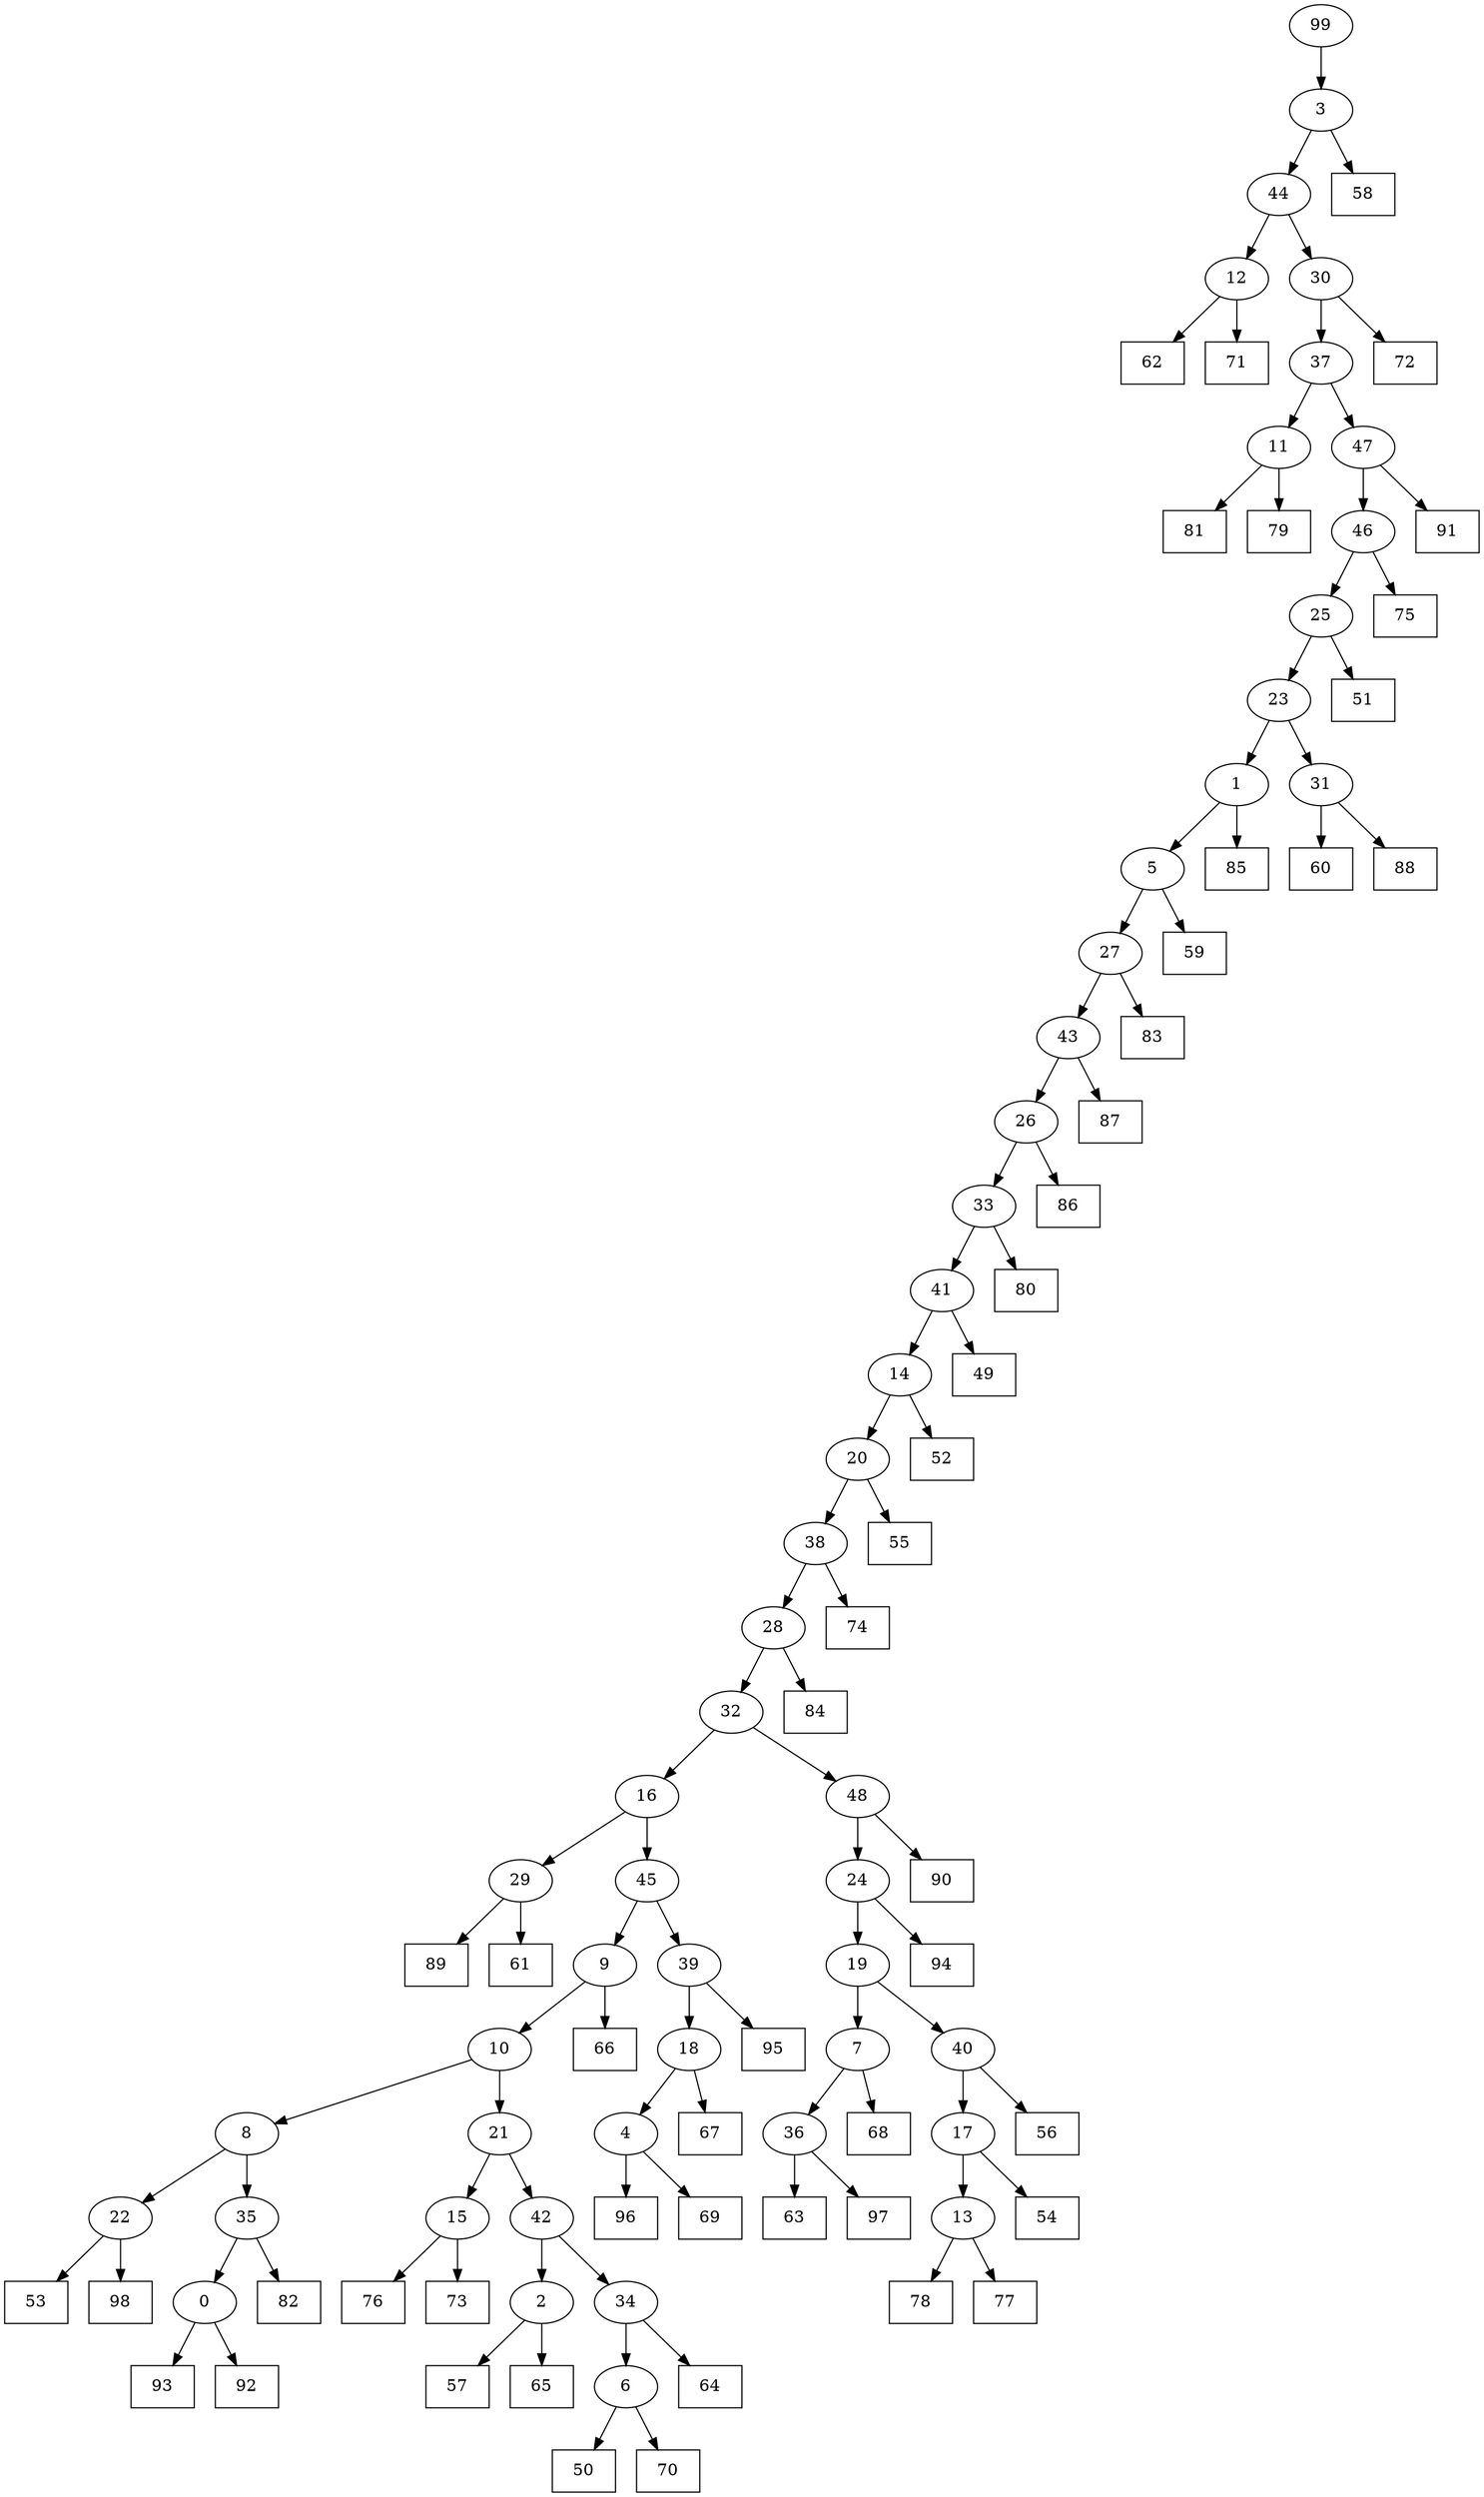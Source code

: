 digraph G {
0[label="0"];
1[label="1"];
2[label="2"];
3[label="3"];
4[label="4"];
5[label="5"];
6[label="6"];
7[label="7"];
8[label="8"];
9[label="9"];
10[label="10"];
11[label="11"];
12[label="12"];
13[label="13"];
14[label="14"];
15[label="15"];
16[label="16"];
17[label="17"];
18[label="18"];
19[label="19"];
20[label="20"];
21[label="21"];
22[label="22"];
23[label="23"];
24[label="24"];
25[label="25"];
26[label="26"];
27[label="27"];
28[label="28"];
29[label="29"];
30[label="30"];
31[label="31"];
32[label="32"];
33[label="33"];
34[label="34"];
35[label="35"];
36[label="36"];
37[label="37"];
38[label="38"];
39[label="39"];
40[label="40"];
41[label="41"];
42[label="42"];
43[label="43"];
44[label="44"];
45[label="45"];
46[label="46"];
47[label="47"];
48[label="48"];
49[shape=box,label="81"];
50[shape=box,label="72"];
51[shape=box,label="90"];
52[shape=box,label="89"];
53[shape=box,label="64"];
54[shape=box,label="79"];
55[shape=box,label="60"];
56[shape=box,label="57"];
57[shape=box,label="50"];
58[shape=box,label="83"];
59[shape=box,label="70"];
60[shape=box,label="67"];
61[shape=box,label="91"];
62[shape=box,label="63"];
63[shape=box,label="96"];
64[shape=box,label="55"];
65[shape=box,label="52"];
66[shape=box,label="76"];
67[shape=box,label="62"];
68[shape=box,label="53"];
69[shape=box,label="65"];
70[shape=box,label="75"];
71[shape=box,label="73"];
72[shape=box,label="88"];
73[shape=box,label="94"];
74[shape=box,label="97"];
75[shape=box,label="86"];
76[shape=box,label="58"];
77[shape=box,label="68"];
78[shape=box,label="54"];
79[shape=box,label="85"];
80[shape=box,label="78"];
81[shape=box,label="51"];
82[shape=box,label="77"];
83[shape=box,label="49"];
84[shape=box,label="82"];
85[shape=box,label="98"];
86[shape=box,label="74"];
87[shape=box,label="59"];
88[shape=box,label="80"];
89[shape=box,label="87"];
90[shape=box,label="93"];
91[shape=box,label="61"];
92[shape=box,label="56"];
93[shape=box,label="84"];
94[shape=box,label="71"];
95[shape=box,label="69"];
96[shape=box,label="95"];
97[shape=box,label="92"];
98[shape=box,label="66"];
99[label="99"];
36->74 ;
28->93 ;
39->96 ;
27->58 ;
29->52 ;
9->98 ;
29->91 ;
34->53 ;
6->59 ;
4->95 ;
22->85 ;
35->84 ;
24->19 ;
45->39 ;
8->22 ;
10->21 ;
37->11 ;
20->38 ;
20->64 ;
4->63 ;
42->34 ;
34->6 ;
13->82 ;
38->86 ;
41->83 ;
48->24 ;
24->73 ;
25->23 ;
21->42 ;
31->55 ;
1->79 ;
16->45 ;
15->66 ;
22->68 ;
0->97 ;
6->57 ;
41->14 ;
35->0 ;
23->31 ;
31->72 ;
18->4 ;
44->30 ;
30->50 ;
7->77 ;
32->48 ;
48->51 ;
39->18 ;
18->60 ;
14->65 ;
23->1 ;
2->56 ;
43->89 ;
47->46 ;
46->25 ;
40->17 ;
17->78 ;
7->36 ;
36->62 ;
30->37 ;
99->3 ;
3->44 ;
19->7 ;
19->40 ;
40->92 ;
33->88 ;
43->26 ;
26->75 ;
17->13 ;
46->70 ;
32->16 ;
16->29 ;
11->54 ;
8->35 ;
25->81 ;
42->2 ;
33->41 ;
13->80 ;
10->8 ;
2->69 ;
28->32 ;
12->94 ;
0->90 ;
44->12 ;
12->67 ;
14->20 ;
21->15 ;
15->71 ;
3->76 ;
45->9 ;
9->10 ;
26->33 ;
37->47 ;
47->61 ;
38->28 ;
5->27 ;
27->43 ;
11->49 ;
1->5 ;
5->87 ;
}
